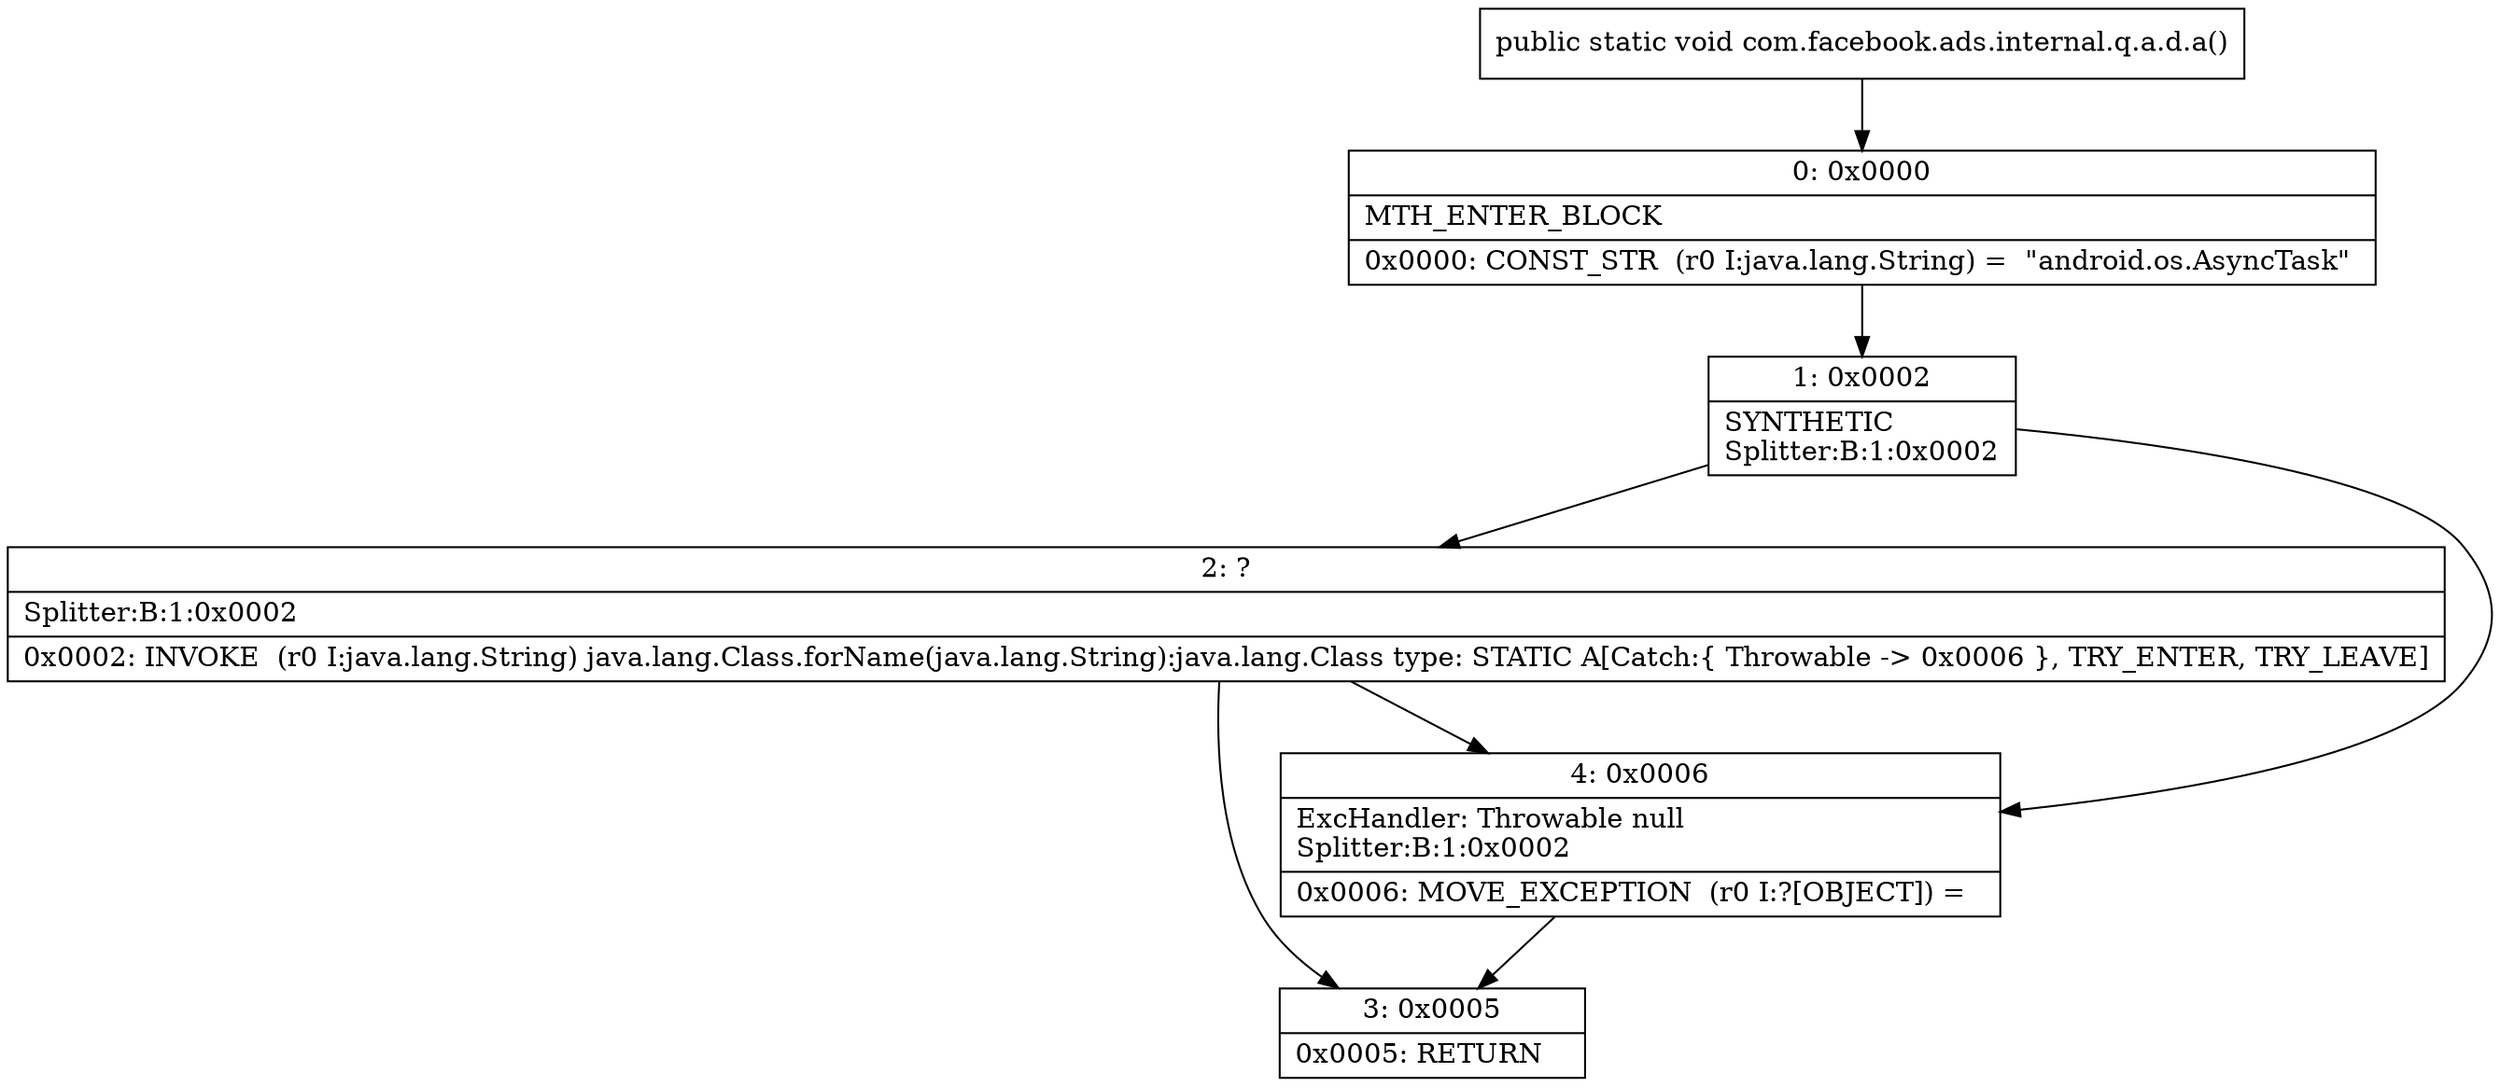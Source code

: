 digraph "CFG forcom.facebook.ads.internal.q.a.d.a()V" {
Node_0 [shape=record,label="{0\:\ 0x0000|MTH_ENTER_BLOCK\l|0x0000: CONST_STR  (r0 I:java.lang.String) =  \"android.os.AsyncTask\" \l}"];
Node_1 [shape=record,label="{1\:\ 0x0002|SYNTHETIC\lSplitter:B:1:0x0002\l}"];
Node_2 [shape=record,label="{2\:\ ?|Splitter:B:1:0x0002\l|0x0002: INVOKE  (r0 I:java.lang.String) java.lang.Class.forName(java.lang.String):java.lang.Class type: STATIC A[Catch:\{ Throwable \-\> 0x0006 \}, TRY_ENTER, TRY_LEAVE]\l}"];
Node_3 [shape=record,label="{3\:\ 0x0005|0x0005: RETURN   \l}"];
Node_4 [shape=record,label="{4\:\ 0x0006|ExcHandler: Throwable null\lSplitter:B:1:0x0002\l|0x0006: MOVE_EXCEPTION  (r0 I:?[OBJECT]) =  \l}"];
MethodNode[shape=record,label="{public static void com.facebook.ads.internal.q.a.d.a() }"];
MethodNode -> Node_0;
Node_0 -> Node_1;
Node_1 -> Node_2;
Node_1 -> Node_4;
Node_2 -> Node_3;
Node_2 -> Node_4;
Node_4 -> Node_3;
}

